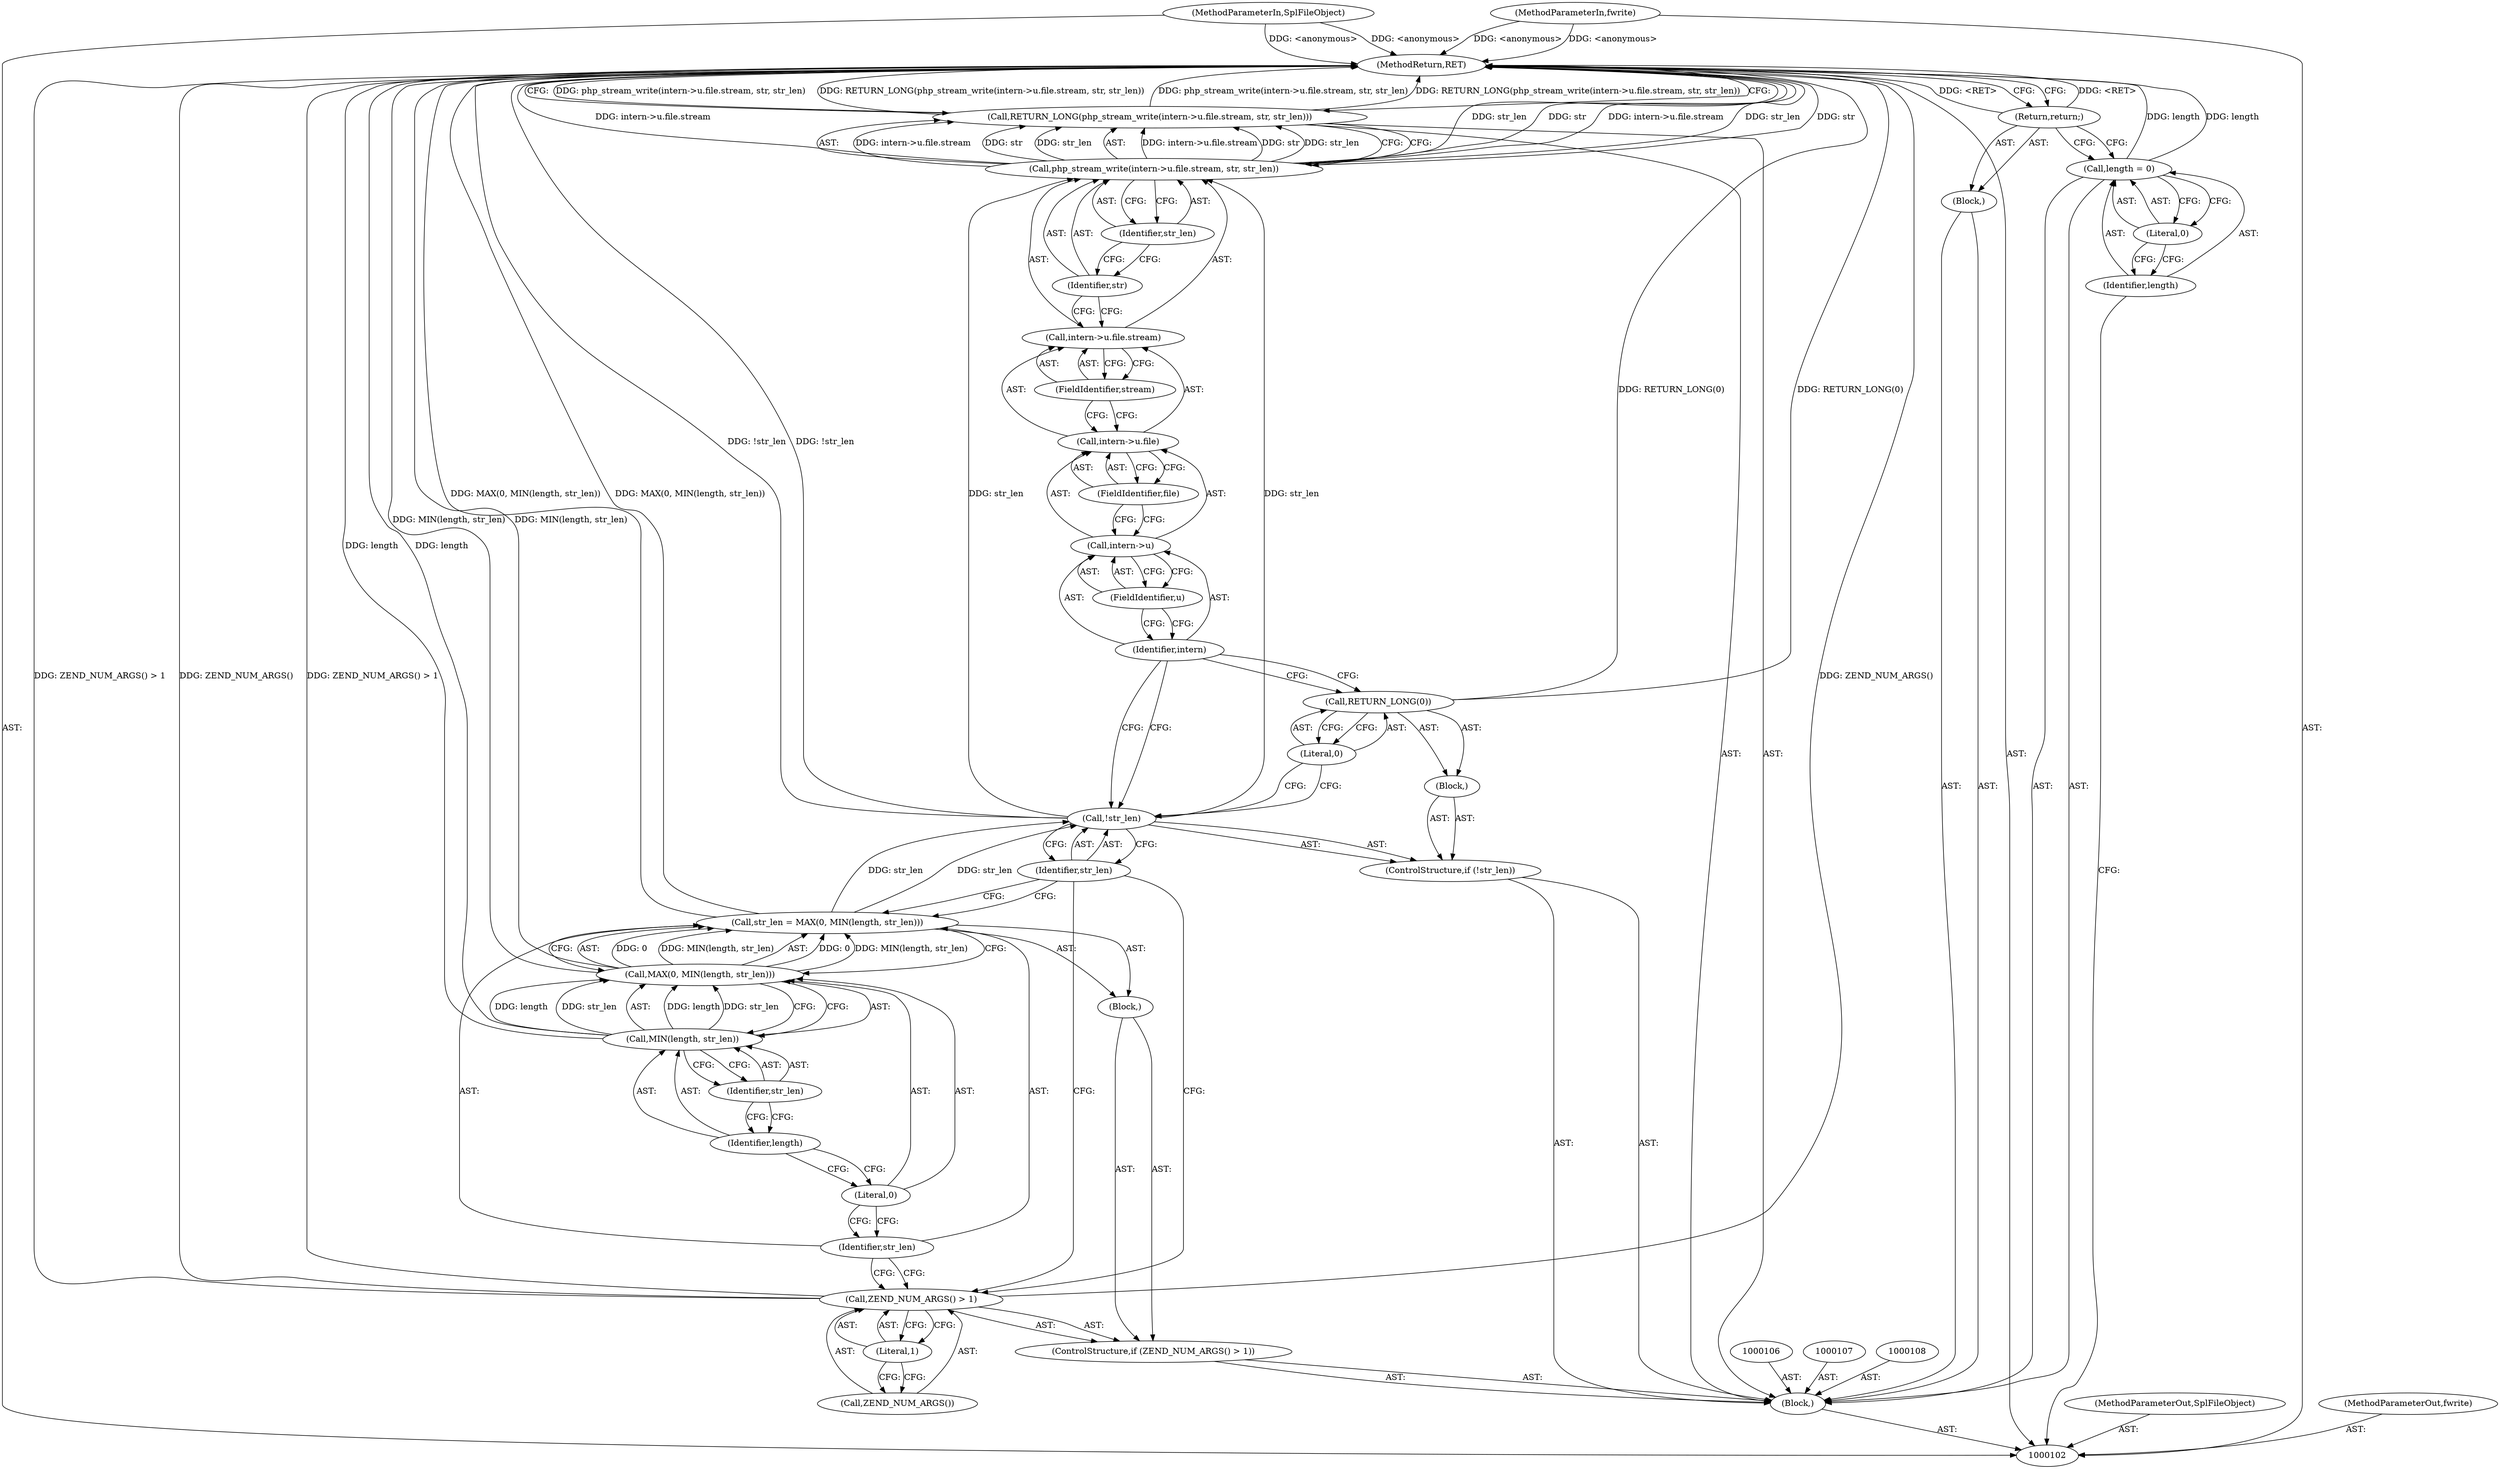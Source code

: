 digraph "0_php-src_7245bff300d3fa8bacbef7897ff080a6f1c23eba?w=1_39" {
"1000143" [label="(MethodReturn,RET)"];
"1000103" [label="(MethodParameterIn,SplFileObject)"];
"1000292" [label="(MethodParameterOut,SplFileObject)"];
"1000104" [label="(MethodParameterIn,fwrite)"];
"1000293" [label="(MethodParameterOut,fwrite)"];
"1000114" [label="(ControlStructure,if (ZEND_NUM_ARGS() > 1))"];
"1000117" [label="(Literal,1)"];
"1000118" [label="(Block,)"];
"1000115" [label="(Call,ZEND_NUM_ARGS() > 1)"];
"1000116" [label="(Call,ZEND_NUM_ARGS())"];
"1000121" [label="(Call,MAX(0, MIN(length, str_len)))"];
"1000122" [label="(Literal,0)"];
"1000123" [label="(Call,MIN(length, str_len))"];
"1000119" [label="(Call,str_len = MAX(0, MIN(length, str_len)))"];
"1000120" [label="(Identifier,str_len)"];
"1000124" [label="(Identifier,length)"];
"1000125" [label="(Identifier,str_len)"];
"1000126" [label="(ControlStructure,if (!str_len))"];
"1000129" [label="(Block,)"];
"1000127" [label="(Call,!str_len)"];
"1000128" [label="(Identifier,str_len)"];
"1000131" [label="(Literal,0)"];
"1000130" [label="(Call,RETURN_LONG(0))"];
"1000132" [label="(Call,RETURN_LONG(php_stream_write(intern->u.file.stream, str, str_len)))"];
"1000133" [label="(Call,php_stream_write(intern->u.file.stream, str, str_len))"];
"1000134" [label="(Call,intern->u.file.stream)"];
"1000135" [label="(Call,intern->u.file)"];
"1000136" [label="(Call,intern->u)"];
"1000137" [label="(Identifier,intern)"];
"1000138" [label="(FieldIdentifier,u)"];
"1000139" [label="(FieldIdentifier,file)"];
"1000140" [label="(FieldIdentifier,stream)"];
"1000141" [label="(Identifier,str)"];
"1000142" [label="(Identifier,str_len)"];
"1000105" [label="(Block,)"];
"1000111" [label="(Literal,0)"];
"1000109" [label="(Call,length = 0)"];
"1000110" [label="(Identifier,length)"];
"1000112" [label="(Block,)"];
"1000113" [label="(Return,return;)"];
"1000143" -> "1000102"  [label="AST: "];
"1000143" -> "1000113"  [label="CFG: "];
"1000143" -> "1000132"  [label="CFG: "];
"1000130" -> "1000143"  [label="DDG: RETURN_LONG(0)"];
"1000133" -> "1000143"  [label="DDG: str_len"];
"1000133" -> "1000143"  [label="DDG: str"];
"1000133" -> "1000143"  [label="DDG: intern->u.file.stream"];
"1000104" -> "1000143"  [label="DDG: <anonymous>"];
"1000127" -> "1000143"  [label="DDG: !str_len"];
"1000132" -> "1000143"  [label="DDG: php_stream_write(intern->u.file.stream, str, str_len)"];
"1000132" -> "1000143"  [label="DDG: RETURN_LONG(php_stream_write(intern->u.file.stream, str, str_len))"];
"1000109" -> "1000143"  [label="DDG: length"];
"1000115" -> "1000143"  [label="DDG: ZEND_NUM_ARGS()"];
"1000115" -> "1000143"  [label="DDG: ZEND_NUM_ARGS() > 1"];
"1000123" -> "1000143"  [label="DDG: length"];
"1000121" -> "1000143"  [label="DDG: MIN(length, str_len)"];
"1000103" -> "1000143"  [label="DDG: <anonymous>"];
"1000119" -> "1000143"  [label="DDG: MAX(0, MIN(length, str_len))"];
"1000113" -> "1000143"  [label="DDG: <RET>"];
"1000103" -> "1000102"  [label="AST: "];
"1000103" -> "1000143"  [label="DDG: <anonymous>"];
"1000292" -> "1000102"  [label="AST: "];
"1000104" -> "1000102"  [label="AST: "];
"1000104" -> "1000143"  [label="DDG: <anonymous>"];
"1000293" -> "1000102"  [label="AST: "];
"1000114" -> "1000105"  [label="AST: "];
"1000115" -> "1000114"  [label="AST: "];
"1000118" -> "1000114"  [label="AST: "];
"1000117" -> "1000115"  [label="AST: "];
"1000117" -> "1000116"  [label="CFG: "];
"1000115" -> "1000117"  [label="CFG: "];
"1000118" -> "1000114"  [label="AST: "];
"1000119" -> "1000118"  [label="AST: "];
"1000115" -> "1000114"  [label="AST: "];
"1000115" -> "1000117"  [label="CFG: "];
"1000116" -> "1000115"  [label="AST: "];
"1000117" -> "1000115"  [label="AST: "];
"1000120" -> "1000115"  [label="CFG: "];
"1000128" -> "1000115"  [label="CFG: "];
"1000115" -> "1000143"  [label="DDG: ZEND_NUM_ARGS()"];
"1000115" -> "1000143"  [label="DDG: ZEND_NUM_ARGS() > 1"];
"1000116" -> "1000115"  [label="AST: "];
"1000117" -> "1000116"  [label="CFG: "];
"1000121" -> "1000119"  [label="AST: "];
"1000121" -> "1000123"  [label="CFG: "];
"1000122" -> "1000121"  [label="AST: "];
"1000123" -> "1000121"  [label="AST: "];
"1000119" -> "1000121"  [label="CFG: "];
"1000121" -> "1000143"  [label="DDG: MIN(length, str_len)"];
"1000121" -> "1000119"  [label="DDG: 0"];
"1000121" -> "1000119"  [label="DDG: MIN(length, str_len)"];
"1000123" -> "1000121"  [label="DDG: length"];
"1000123" -> "1000121"  [label="DDG: str_len"];
"1000122" -> "1000121"  [label="AST: "];
"1000122" -> "1000120"  [label="CFG: "];
"1000124" -> "1000122"  [label="CFG: "];
"1000123" -> "1000121"  [label="AST: "];
"1000123" -> "1000125"  [label="CFG: "];
"1000124" -> "1000123"  [label="AST: "];
"1000125" -> "1000123"  [label="AST: "];
"1000121" -> "1000123"  [label="CFG: "];
"1000123" -> "1000143"  [label="DDG: length"];
"1000123" -> "1000121"  [label="DDG: length"];
"1000123" -> "1000121"  [label="DDG: str_len"];
"1000119" -> "1000118"  [label="AST: "];
"1000119" -> "1000121"  [label="CFG: "];
"1000120" -> "1000119"  [label="AST: "];
"1000121" -> "1000119"  [label="AST: "];
"1000128" -> "1000119"  [label="CFG: "];
"1000119" -> "1000143"  [label="DDG: MAX(0, MIN(length, str_len))"];
"1000121" -> "1000119"  [label="DDG: 0"];
"1000121" -> "1000119"  [label="DDG: MIN(length, str_len)"];
"1000119" -> "1000127"  [label="DDG: str_len"];
"1000120" -> "1000119"  [label="AST: "];
"1000120" -> "1000115"  [label="CFG: "];
"1000122" -> "1000120"  [label="CFG: "];
"1000124" -> "1000123"  [label="AST: "];
"1000124" -> "1000122"  [label="CFG: "];
"1000125" -> "1000124"  [label="CFG: "];
"1000125" -> "1000123"  [label="AST: "];
"1000125" -> "1000124"  [label="CFG: "];
"1000123" -> "1000125"  [label="CFG: "];
"1000126" -> "1000105"  [label="AST: "];
"1000127" -> "1000126"  [label="AST: "];
"1000129" -> "1000126"  [label="AST: "];
"1000129" -> "1000126"  [label="AST: "];
"1000130" -> "1000129"  [label="AST: "];
"1000127" -> "1000126"  [label="AST: "];
"1000127" -> "1000128"  [label="CFG: "];
"1000128" -> "1000127"  [label="AST: "];
"1000131" -> "1000127"  [label="CFG: "];
"1000137" -> "1000127"  [label="CFG: "];
"1000127" -> "1000143"  [label="DDG: !str_len"];
"1000119" -> "1000127"  [label="DDG: str_len"];
"1000127" -> "1000133"  [label="DDG: str_len"];
"1000128" -> "1000127"  [label="AST: "];
"1000128" -> "1000119"  [label="CFG: "];
"1000128" -> "1000115"  [label="CFG: "];
"1000127" -> "1000128"  [label="CFG: "];
"1000131" -> "1000130"  [label="AST: "];
"1000131" -> "1000127"  [label="CFG: "];
"1000130" -> "1000131"  [label="CFG: "];
"1000130" -> "1000129"  [label="AST: "];
"1000130" -> "1000131"  [label="CFG: "];
"1000131" -> "1000130"  [label="AST: "];
"1000137" -> "1000130"  [label="CFG: "];
"1000130" -> "1000143"  [label="DDG: RETURN_LONG(0)"];
"1000132" -> "1000105"  [label="AST: "];
"1000132" -> "1000133"  [label="CFG: "];
"1000133" -> "1000132"  [label="AST: "];
"1000143" -> "1000132"  [label="CFG: "];
"1000132" -> "1000143"  [label="DDG: php_stream_write(intern->u.file.stream, str, str_len)"];
"1000132" -> "1000143"  [label="DDG: RETURN_LONG(php_stream_write(intern->u.file.stream, str, str_len))"];
"1000133" -> "1000132"  [label="DDG: intern->u.file.stream"];
"1000133" -> "1000132"  [label="DDG: str"];
"1000133" -> "1000132"  [label="DDG: str_len"];
"1000133" -> "1000132"  [label="AST: "];
"1000133" -> "1000142"  [label="CFG: "];
"1000134" -> "1000133"  [label="AST: "];
"1000141" -> "1000133"  [label="AST: "];
"1000142" -> "1000133"  [label="AST: "];
"1000132" -> "1000133"  [label="CFG: "];
"1000133" -> "1000143"  [label="DDG: str_len"];
"1000133" -> "1000143"  [label="DDG: str"];
"1000133" -> "1000143"  [label="DDG: intern->u.file.stream"];
"1000133" -> "1000132"  [label="DDG: intern->u.file.stream"];
"1000133" -> "1000132"  [label="DDG: str"];
"1000133" -> "1000132"  [label="DDG: str_len"];
"1000127" -> "1000133"  [label="DDG: str_len"];
"1000134" -> "1000133"  [label="AST: "];
"1000134" -> "1000140"  [label="CFG: "];
"1000135" -> "1000134"  [label="AST: "];
"1000140" -> "1000134"  [label="AST: "];
"1000141" -> "1000134"  [label="CFG: "];
"1000135" -> "1000134"  [label="AST: "];
"1000135" -> "1000139"  [label="CFG: "];
"1000136" -> "1000135"  [label="AST: "];
"1000139" -> "1000135"  [label="AST: "];
"1000140" -> "1000135"  [label="CFG: "];
"1000136" -> "1000135"  [label="AST: "];
"1000136" -> "1000138"  [label="CFG: "];
"1000137" -> "1000136"  [label="AST: "];
"1000138" -> "1000136"  [label="AST: "];
"1000139" -> "1000136"  [label="CFG: "];
"1000137" -> "1000136"  [label="AST: "];
"1000137" -> "1000130"  [label="CFG: "];
"1000137" -> "1000127"  [label="CFG: "];
"1000138" -> "1000137"  [label="CFG: "];
"1000138" -> "1000136"  [label="AST: "];
"1000138" -> "1000137"  [label="CFG: "];
"1000136" -> "1000138"  [label="CFG: "];
"1000139" -> "1000135"  [label="AST: "];
"1000139" -> "1000136"  [label="CFG: "];
"1000135" -> "1000139"  [label="CFG: "];
"1000140" -> "1000134"  [label="AST: "];
"1000140" -> "1000135"  [label="CFG: "];
"1000134" -> "1000140"  [label="CFG: "];
"1000141" -> "1000133"  [label="AST: "];
"1000141" -> "1000134"  [label="CFG: "];
"1000142" -> "1000141"  [label="CFG: "];
"1000142" -> "1000133"  [label="AST: "];
"1000142" -> "1000141"  [label="CFG: "];
"1000133" -> "1000142"  [label="CFG: "];
"1000105" -> "1000102"  [label="AST: "];
"1000106" -> "1000105"  [label="AST: "];
"1000107" -> "1000105"  [label="AST: "];
"1000108" -> "1000105"  [label="AST: "];
"1000109" -> "1000105"  [label="AST: "];
"1000112" -> "1000105"  [label="AST: "];
"1000114" -> "1000105"  [label="AST: "];
"1000126" -> "1000105"  [label="AST: "];
"1000132" -> "1000105"  [label="AST: "];
"1000111" -> "1000109"  [label="AST: "];
"1000111" -> "1000110"  [label="CFG: "];
"1000109" -> "1000111"  [label="CFG: "];
"1000109" -> "1000105"  [label="AST: "];
"1000109" -> "1000111"  [label="CFG: "];
"1000110" -> "1000109"  [label="AST: "];
"1000111" -> "1000109"  [label="AST: "];
"1000113" -> "1000109"  [label="CFG: "];
"1000109" -> "1000143"  [label="DDG: length"];
"1000110" -> "1000109"  [label="AST: "];
"1000110" -> "1000102"  [label="CFG: "];
"1000111" -> "1000110"  [label="CFG: "];
"1000112" -> "1000105"  [label="AST: "];
"1000113" -> "1000112"  [label="AST: "];
"1000113" -> "1000112"  [label="AST: "];
"1000113" -> "1000109"  [label="CFG: "];
"1000143" -> "1000113"  [label="CFG: "];
"1000113" -> "1000143"  [label="DDG: <RET>"];
}
